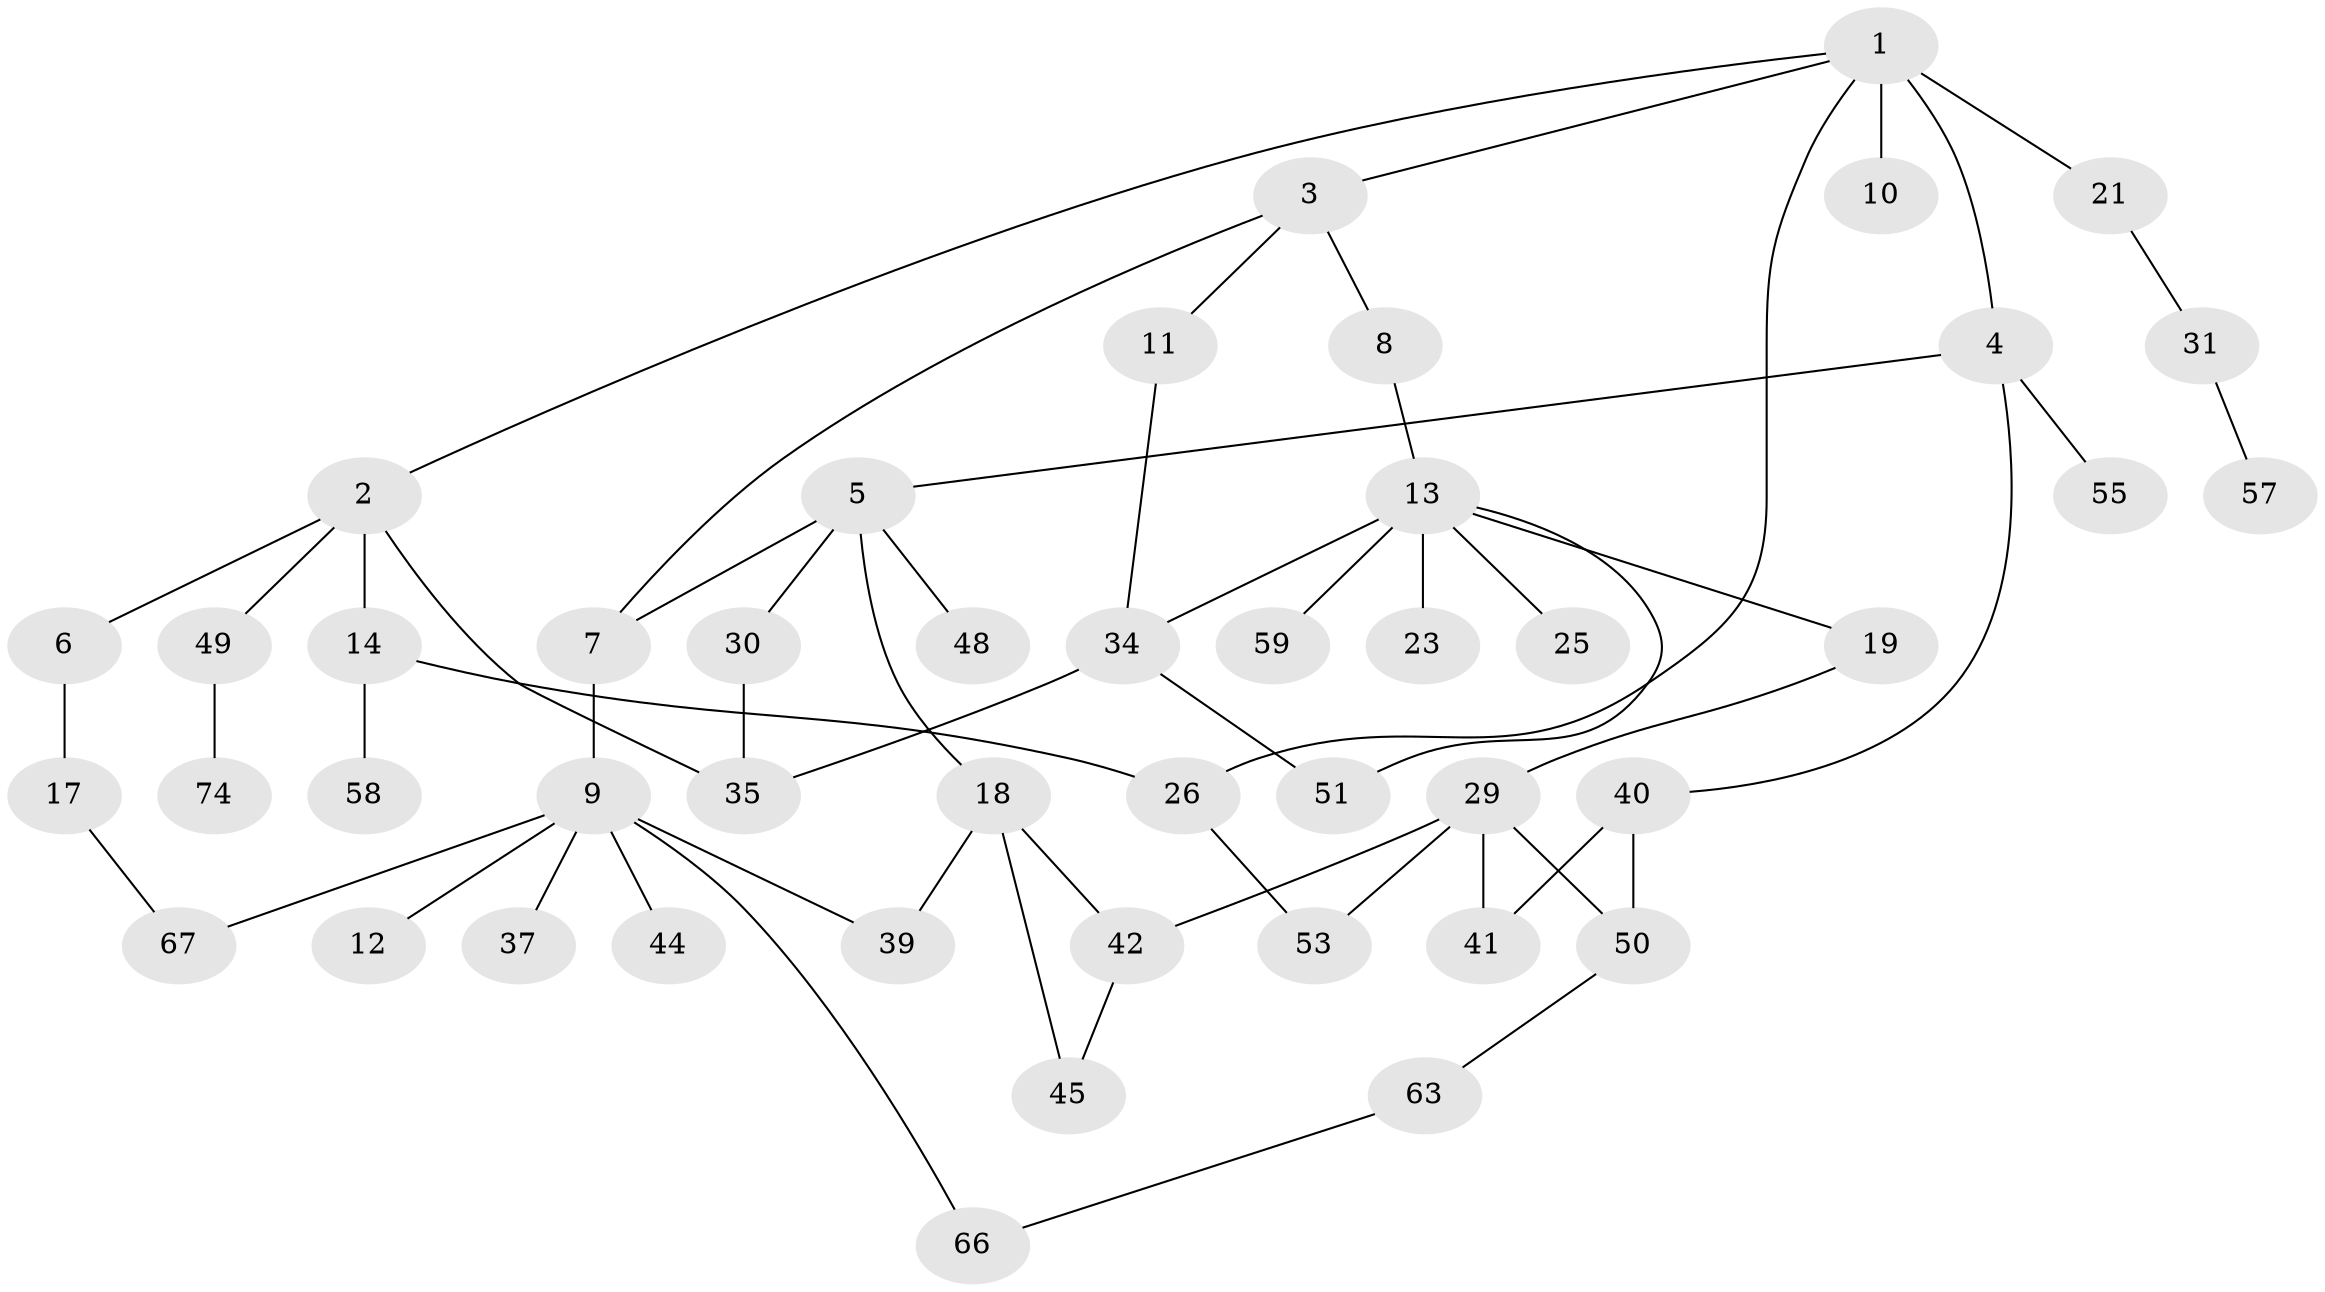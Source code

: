// Generated by graph-tools (version 1.1) at 2025/51/02/27/25 19:51:40]
// undirected, 46 vertices, 59 edges
graph export_dot {
graph [start="1"]
  node [color=gray90,style=filled];
  1;
  2 [super="+16"];
  3 [super="+54"];
  4 [super="+47"];
  5 [super="+15"];
  6;
  7 [super="+24"];
  8;
  9 [super="+20"];
  10 [super="+38"];
  11 [super="+32"];
  12;
  13 [super="+22"];
  14 [super="+28"];
  17 [super="+33"];
  18 [super="+70"];
  19;
  21 [super="+61"];
  23;
  25;
  26 [super="+27"];
  29 [super="+36"];
  30 [super="+73"];
  31;
  34 [super="+69"];
  35 [super="+43"];
  37 [super="+71"];
  39;
  40 [super="+46"];
  41;
  42 [super="+68"];
  44 [super="+64"];
  45 [super="+52"];
  48 [super="+65"];
  49;
  50 [super="+56"];
  51 [super="+62"];
  53;
  55;
  57 [super="+60"];
  58;
  59;
  63;
  66 [super="+72"];
  67;
  74;
  1 -- 2;
  1 -- 3;
  1 -- 4;
  1 -- 10;
  1 -- 21 [weight=2];
  1 -- 26;
  2 -- 6;
  2 -- 14;
  2 -- 49;
  2 -- 35;
  3 -- 8;
  3 -- 11;
  3 -- 7;
  4 -- 5;
  4 -- 40;
  4 -- 55;
  5 -- 7;
  5 -- 30;
  5 -- 48;
  5 -- 18;
  6 -- 17;
  7 -- 9;
  8 -- 13;
  9 -- 12;
  9 -- 67;
  9 -- 66;
  9 -- 37;
  9 -- 39;
  9 -- 44;
  11 -- 34;
  13 -- 19;
  13 -- 23;
  13 -- 25;
  13 -- 34;
  13 -- 59;
  13 -- 51;
  14 -- 26;
  14 -- 58;
  17 -- 67;
  18 -- 39;
  18 -- 45;
  18 -- 42;
  19 -- 29;
  21 -- 31;
  26 -- 53;
  29 -- 42;
  29 -- 50;
  29 -- 53;
  29 -- 41;
  30 -- 35;
  31 -- 57;
  34 -- 51;
  34 -- 35;
  40 -- 50;
  40 -- 41;
  42 -- 45;
  49 -- 74;
  50 -- 63;
  63 -- 66;
}

